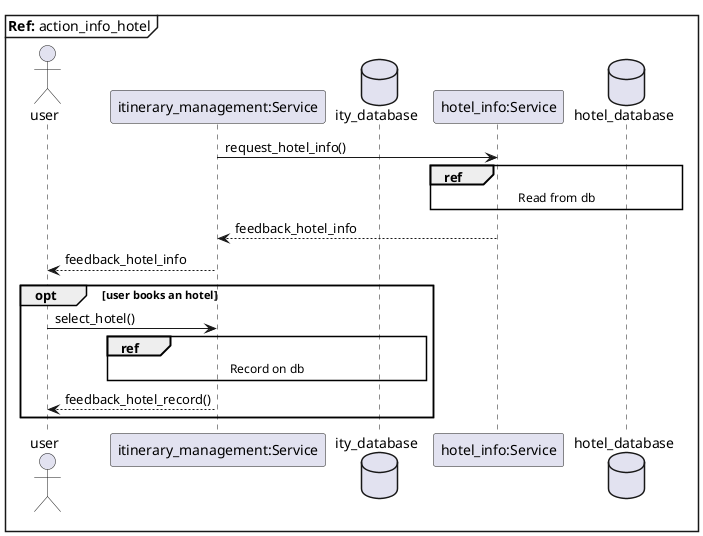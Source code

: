 @startuml ref_hotel
mainframe **Ref:** action_info_hotel
actor user
participant "itinerary_management:Service" as ity
database ity_database as ity_db

participant "hotel_info:Service" as  hotel
database hotel_database as  hotel_db
ity -> hotel : request_hotel_info()
    ref over hotel,hotel_db
        Read from db
    end ref

ity <-- hotel : feedback_hotel_info
user <-- ity : feedback_hotel_info

opt user books an hotel
    user -> ity : select_hotel()
    ref over ity,ity_db 
        Record on db
    end ref
    user <-- ity : feedback_hotel_record()
end
@enduml